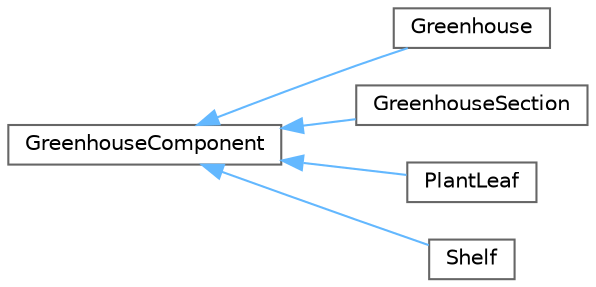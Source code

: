 digraph "Graphical Class Hierarchy"
{
 // INTERACTIVE_SVG=YES
 // LATEX_PDF_SIZE
  bgcolor="transparent";
  edge [fontname=Helvetica,fontsize=10,labelfontname=Helvetica,labelfontsize=10];
  node [fontname=Helvetica,fontsize=10,shape=box,height=0.2,width=0.4];
  rankdir="LR";
  Node0 [id="Node000000",label="GreenhouseComponent",height=0.2,width=0.4,color="grey40", fillcolor="white", style="filled",URL="$class_greenhouse_component.html",tooltip="Abstract Component class in the Composite pattern for greenhouse store layout."];
  Node0 -> Node1 [id="edge1_Node000000_Node000001",dir="back",color="steelblue1",style="solid",tooltip=" "];
  Node1 [id="Node000001",label="Greenhouse",height=0.2,width=0.4,color="grey40", fillcolor="white", style="filled",URL="$class_greenhouse.html",tooltip="Represents the top-level composite in the greenhouse store hierarchy."];
  Node0 -> Node2 [id="edge2_Node000000_Node000002",dir="back",color="steelblue1",style="solid",tooltip=" "];
  Node2 [id="Node000002",label="GreenhouseSection",height=0.2,width=0.4,color="grey40", fillcolor="white", style="filled",URL="$class_greenhouse_section.html",tooltip="Composite node representing a logical section within a greenhouse."];
  Node0 -> Node3 [id="edge3_Node000000_Node000003",dir="back",color="steelblue1",style="solid",tooltip=" "];
  Node3 [id="Node000003",label="PlantLeaf",height=0.2,width=0.4,color="grey40", fillcolor="white", style="filled",URL="$class_plant_leaf.html",tooltip="Leaf node in the Composite pattern representing an individual plant."];
  Node0 -> Node4 [id="edge4_Node000000_Node000004",dir="back",color="steelblue1",style="solid",tooltip=" "];
  Node4 [id="Node000004",label="Shelf",height=0.2,width=0.4,color="grey40", fillcolor="white", style="filled",URL="$class_shelf.html",tooltip="Composite node representing a physical shelf holding plants."];
}
